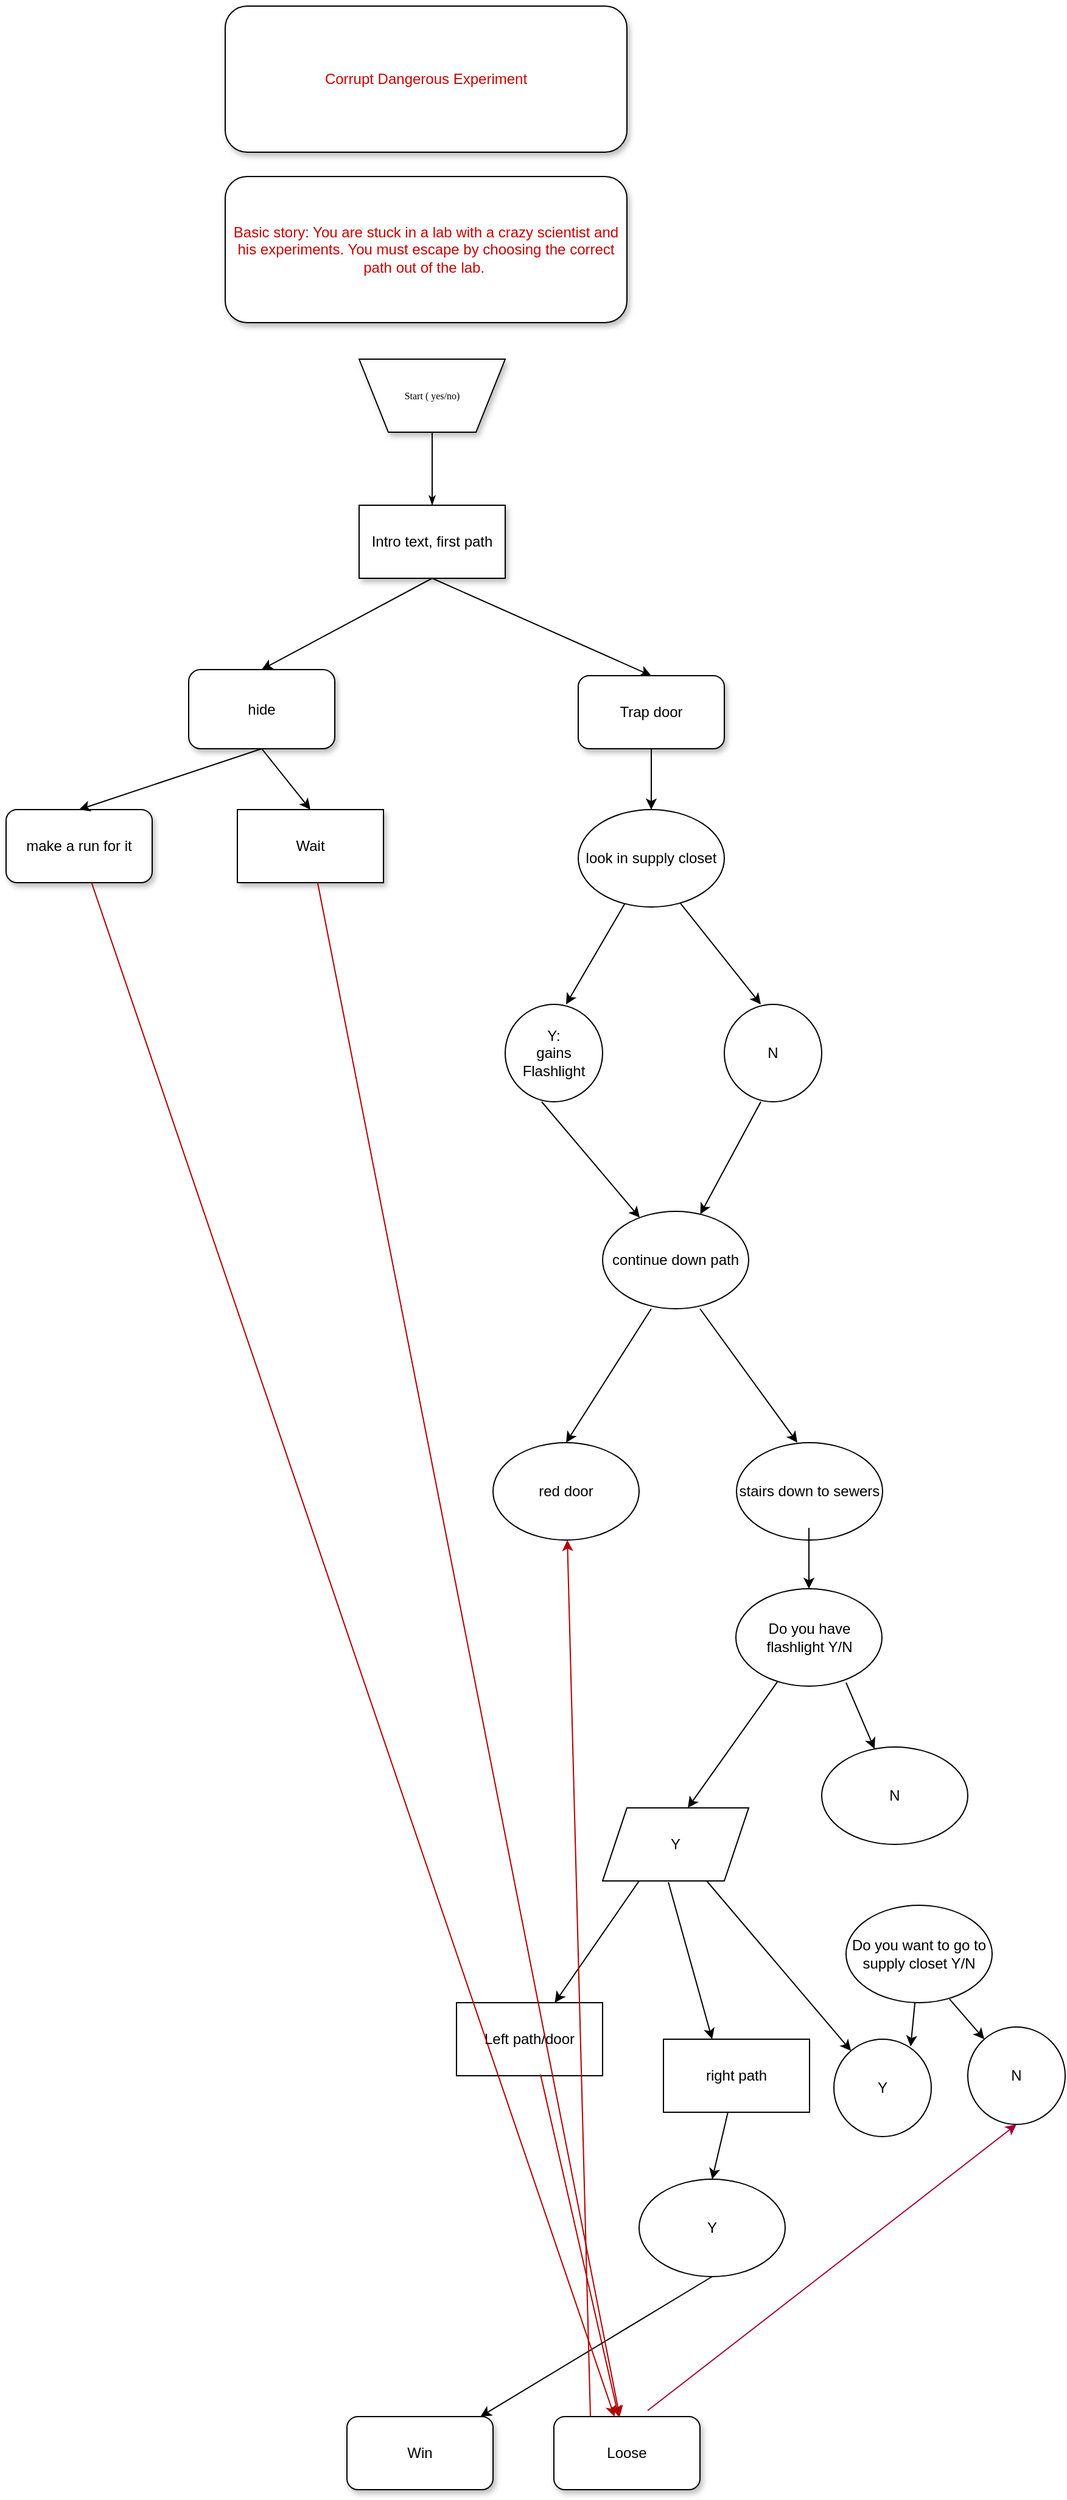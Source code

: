 <mxfile version="17.1.2" type="github">
  <diagram name="Page-1" id="edf60f1a-56cd-e834-aa8a-f176f3a09ee4">
    <mxGraphModel dx="1422" dy="1644" grid="1" gridSize="10" guides="1" tooltips="1" connect="1" arrows="1" fold="1" page="1" pageScale="1" pageWidth="1100" pageHeight="850" background="none" math="0" shadow="0">
      <root>
        <mxCell id="0" />
        <mxCell id="1" parent="0" />
        <mxCell id="60e70716793133e9-31" style="edgeStyle=orthogonalEdgeStyle;rounded=0;html=1;labelBackgroundColor=none;startSize=5;endArrow=classicThin;endFill=1;endSize=5;jettySize=auto;orthogonalLoop=1;strokeWidth=1;fontFamily=Verdana;fontSize=8" parent="1" source="60e70716793133e9-2" edge="1">
          <mxGeometry relative="1" as="geometry">
            <mxPoint x="570" y="-100" as="targetPoint" />
            <Array as="points">
              <mxPoint x="570" y="-110" />
            </Array>
          </mxGeometry>
        </mxCell>
        <mxCell id="60e70716793133e9-2" value="Start ( yes/no)" style="shape=trapezoid;whiteSpace=wrap;html=1;rounded=0;shadow=1;labelBackgroundColor=none;strokeWidth=1;fontFamily=Verdana;fontSize=8;align=center;flipV=1;" parent="1" vertex="1">
          <mxGeometry x="510" y="-220" width="120" height="60" as="geometry" />
        </mxCell>
        <mxCell id="3-9XB3UlxTxE3NfFyeRO-2" value="Intro text, first path" style="rounded=0;whiteSpace=wrap;html=1;shadow=1;" parent="1" vertex="1">
          <mxGeometry x="510" y="-100" width="120" height="60" as="geometry" />
        </mxCell>
        <mxCell id="3-9XB3UlxTxE3NfFyeRO-3" value="" style="endArrow=classic;html=1;rounded=0;entryX=0.5;entryY=0;entryDx=0;entryDy=0;exitX=0.5;exitY=1;exitDx=0;exitDy=0;" parent="1" target="3-9XB3UlxTxE3NfFyeRO-7" edge="1" source="3-9XB3UlxTxE3NfFyeRO-2">
          <mxGeometry width="50" height="50" relative="1" as="geometry">
            <mxPoint x="540" y="-40" as="sourcePoint" />
            <mxPoint x="470" y="40" as="targetPoint" />
          </mxGeometry>
        </mxCell>
        <mxCell id="3-9XB3UlxTxE3NfFyeRO-6" value="Trap door" style="rounded=1;whiteSpace=wrap;html=1;shadow=1;" parent="1" vertex="1">
          <mxGeometry x="690" y="40" width="120" height="60" as="geometry" />
        </mxCell>
        <mxCell id="3-9XB3UlxTxE3NfFyeRO-7" value="hide" style="rounded=1;whiteSpace=wrap;html=1;shadow=1;" parent="1" vertex="1">
          <mxGeometry x="370" y="35" width="120" height="65" as="geometry" />
        </mxCell>
        <mxCell id="3-9XB3UlxTxE3NfFyeRO-32" value="Loose" style="rounded=1;whiteSpace=wrap;html=1;shadow=1;" parent="1" vertex="1">
          <mxGeometry x="670" y="1470" width="120" height="60" as="geometry" />
        </mxCell>
        <mxCell id="3-9XB3UlxTxE3NfFyeRO-33" value="Win" style="rounded=1;whiteSpace=wrap;html=1;shadow=1;" parent="1" vertex="1">
          <mxGeometry x="500" y="1470" width="120" height="60" as="geometry" />
        </mxCell>
        <mxCell id="3-9XB3UlxTxE3NfFyeRO-95" value="Corrupt Dangerous Experiment" style="rounded=1;whiteSpace=wrap;html=1;shadow=1;fontColor=#CC0000;" parent="1" vertex="1">
          <mxGeometry x="400" y="-510" width="330" height="120" as="geometry" />
        </mxCell>
        <mxCell id="3-9XB3UlxTxE3NfFyeRO-97" value="Basic story: You are stuck in a lab with a crazy scientist and his experiments. You must escape by choosing the correct path out of the lab.&amp;nbsp;" style="rounded=1;whiteSpace=wrap;html=1;shadow=1;fontColor=#CC0000;" parent="1" vertex="1">
          <mxGeometry x="400" y="-370" width="330" height="120" as="geometry" />
        </mxCell>
        <mxCell id="DnY-BvmMV0OAxqjVJdHj-3" value="" style="endArrow=classic;html=1;rounded=0;entryX=0.5;entryY=0;entryDx=0;entryDy=0;exitX=0.5;exitY=1;exitDx=0;exitDy=0;" edge="1" parent="1" source="3-9XB3UlxTxE3NfFyeRO-2" target="3-9XB3UlxTxE3NfFyeRO-6">
          <mxGeometry width="50" height="50" relative="1" as="geometry">
            <mxPoint x="520" y="180" as="sourcePoint" />
            <mxPoint x="570" y="130" as="targetPoint" />
          </mxGeometry>
        </mxCell>
        <mxCell id="DnY-BvmMV0OAxqjVJdHj-4" value="look in supply closet" style="ellipse;whiteSpace=wrap;html=1;" vertex="1" parent="1">
          <mxGeometry x="690" y="150" width="120" height="80" as="geometry" />
        </mxCell>
        <mxCell id="DnY-BvmMV0OAxqjVJdHj-5" value="" style="endArrow=classic;html=1;rounded=0;" edge="1" parent="1" source="DnY-BvmMV0OAxqjVJdHj-4">
          <mxGeometry width="50" height="50" relative="1" as="geometry">
            <mxPoint x="730" y="230" as="sourcePoint" />
            <mxPoint x="680" y="310" as="targetPoint" />
          </mxGeometry>
        </mxCell>
        <mxCell id="DnY-BvmMV0OAxqjVJdHj-6" value="" style="endArrow=classic;html=1;rounded=0;exitX=0.7;exitY=0.963;exitDx=0;exitDy=0;exitPerimeter=0;" edge="1" parent="1" source="DnY-BvmMV0OAxqjVJdHj-4">
          <mxGeometry width="50" height="50" relative="1" as="geometry">
            <mxPoint x="820" y="270" as="sourcePoint" />
            <mxPoint x="840" y="310" as="targetPoint" />
          </mxGeometry>
        </mxCell>
        <mxCell id="DnY-BvmMV0OAxqjVJdHj-7" value="N" style="ellipse;whiteSpace=wrap;html=1;aspect=fixed;" vertex="1" parent="1">
          <mxGeometry x="810" y="310" width="80" height="80" as="geometry" />
        </mxCell>
        <mxCell id="DnY-BvmMV0OAxqjVJdHj-8" value="Y:&lt;br&gt;gains Flashlight" style="ellipse;whiteSpace=wrap;html=1;aspect=fixed;" vertex="1" parent="1">
          <mxGeometry x="630" y="310" width="80" height="80" as="geometry" />
        </mxCell>
        <mxCell id="DnY-BvmMV0OAxqjVJdHj-9" value="" style="endArrow=classic;html=1;rounded=0;" edge="1" parent="1" target="DnY-BvmMV0OAxqjVJdHj-11">
          <mxGeometry width="50" height="50" relative="1" as="geometry">
            <mxPoint x="840" y="390" as="sourcePoint" />
            <mxPoint x="810" y="500" as="targetPoint" />
          </mxGeometry>
        </mxCell>
        <mxCell id="DnY-BvmMV0OAxqjVJdHj-10" value="" style="endArrow=classic;html=1;rounded=0;" edge="1" parent="1" target="DnY-BvmMV0OAxqjVJdHj-11">
          <mxGeometry width="50" height="50" relative="1" as="geometry">
            <mxPoint x="660" y="390" as="sourcePoint" />
            <mxPoint x="710" y="500" as="targetPoint" />
          </mxGeometry>
        </mxCell>
        <mxCell id="DnY-BvmMV0OAxqjVJdHj-11" value="continue down path" style="ellipse;whiteSpace=wrap;html=1;" vertex="1" parent="1">
          <mxGeometry x="710" y="480" width="120" height="80" as="geometry" />
        </mxCell>
        <mxCell id="DnY-BvmMV0OAxqjVJdHj-12" value="" style="endArrow=classic;html=1;rounded=0;" edge="1" parent="1">
          <mxGeometry width="50" height="50" relative="1" as="geometry">
            <mxPoint x="750" y="560" as="sourcePoint" />
            <mxPoint x="680" y="670" as="targetPoint" />
          </mxGeometry>
        </mxCell>
        <mxCell id="DnY-BvmMV0OAxqjVJdHj-13" value="" style="endArrow=classic;html=1;rounded=0;" edge="1" parent="1">
          <mxGeometry width="50" height="50" relative="1" as="geometry">
            <mxPoint x="790" y="560" as="sourcePoint" />
            <mxPoint x="870" y="670" as="targetPoint" />
          </mxGeometry>
        </mxCell>
        <mxCell id="DnY-BvmMV0OAxqjVJdHj-14" value="red door" style="ellipse;whiteSpace=wrap;html=1;" vertex="1" parent="1">
          <mxGeometry x="620" y="670" width="120" height="80" as="geometry" />
        </mxCell>
        <mxCell id="DnY-BvmMV0OAxqjVJdHj-15" value="stairs down to sewers" style="ellipse;whiteSpace=wrap;html=1;" vertex="1" parent="1">
          <mxGeometry x="820" y="670" width="120" height="80" as="geometry" />
        </mxCell>
        <mxCell id="DnY-BvmMV0OAxqjVJdHj-16" value="" style="endArrow=classic;html=1;rounded=0;" edge="1" parent="1" target="DnY-BvmMV0OAxqjVJdHj-17">
          <mxGeometry width="50" height="50" relative="1" as="geometry">
            <mxPoint x="879.5" y="740" as="sourcePoint" />
            <mxPoint x="879.5" y="830" as="targetPoint" />
            <Array as="points">
              <mxPoint x="879.5" y="790" />
            </Array>
          </mxGeometry>
        </mxCell>
        <mxCell id="DnY-BvmMV0OAxqjVJdHj-17" value="Do you have flashlight Y/N" style="ellipse;whiteSpace=wrap;html=1;" vertex="1" parent="1">
          <mxGeometry x="819.5" y="790" width="120" height="80" as="geometry" />
        </mxCell>
        <mxCell id="DnY-BvmMV0OAxqjVJdHj-18" value="" style="endArrow=classic;html=1;rounded=0;" edge="1" parent="1" source="DnY-BvmMV0OAxqjVJdHj-17">
          <mxGeometry width="50" height="50" relative="1" as="geometry">
            <mxPoint x="520" y="1070" as="sourcePoint" />
            <mxPoint x="780" y="970" as="targetPoint" />
          </mxGeometry>
        </mxCell>
        <mxCell id="DnY-BvmMV0OAxqjVJdHj-19" value="" style="endArrow=classic;html=1;rounded=0;exitX=0.754;exitY=0.963;exitDx=0;exitDy=0;exitPerimeter=0;" edge="1" parent="1" source="DnY-BvmMV0OAxqjVJdHj-17" target="DnY-BvmMV0OAxqjVJdHj-20">
          <mxGeometry width="50" height="50" relative="1" as="geometry">
            <mxPoint x="520" y="1070" as="sourcePoint" />
            <mxPoint x="950" y="960" as="targetPoint" />
          </mxGeometry>
        </mxCell>
        <mxCell id="DnY-BvmMV0OAxqjVJdHj-20" value="N" style="ellipse;whiteSpace=wrap;html=1;" vertex="1" parent="1">
          <mxGeometry x="890" y="920" width="120" height="80" as="geometry" />
        </mxCell>
        <mxCell id="DnY-BvmMV0OAxqjVJdHj-21" value="Y" style="shape=parallelogram;perimeter=parallelogramPerimeter;whiteSpace=wrap;html=1;fixedSize=1;" vertex="1" parent="1">
          <mxGeometry x="710" y="970" width="120" height="60" as="geometry" />
        </mxCell>
        <mxCell id="DnY-BvmMV0OAxqjVJdHj-22" value="" style="endArrow=classic;html=1;rounded=0;exitX=0.45;exitY=1.017;exitDx=0;exitDy=0;exitPerimeter=0;" edge="1" parent="1" source="DnY-BvmMV0OAxqjVJdHj-21">
          <mxGeometry width="50" height="50" relative="1" as="geometry">
            <mxPoint x="520" y="1070" as="sourcePoint" />
            <mxPoint x="800" y="1160" as="targetPoint" />
          </mxGeometry>
        </mxCell>
        <mxCell id="DnY-BvmMV0OAxqjVJdHj-23" value="" style="endArrow=classic;html=1;rounded=0;exitX=0.25;exitY=1;exitDx=0;exitDy=0;" edge="1" parent="1" source="DnY-BvmMV0OAxqjVJdHj-21" target="DnY-BvmMV0OAxqjVJdHj-24">
          <mxGeometry width="50" height="50" relative="1" as="geometry">
            <mxPoint x="520" y="1070" as="sourcePoint" />
            <mxPoint x="650" y="1150" as="targetPoint" />
          </mxGeometry>
        </mxCell>
        <mxCell id="DnY-BvmMV0OAxqjVJdHj-24" value="Left path/door" style="rounded=0;whiteSpace=wrap;html=1;" vertex="1" parent="1">
          <mxGeometry x="590" y="1130" width="120" height="60" as="geometry" />
        </mxCell>
        <mxCell id="DnY-BvmMV0OAxqjVJdHj-25" value="right path" style="rounded=0;whiteSpace=wrap;html=1;" vertex="1" parent="1">
          <mxGeometry x="760" y="1160" width="120" height="60" as="geometry" />
        </mxCell>
        <mxCell id="DnY-BvmMV0OAxqjVJdHj-26" value="" style="endArrow=classic;html=1;rounded=0;exitX=0.575;exitY=0.983;exitDx=0;exitDy=0;exitPerimeter=0;fillColor=#e51400;strokeColor=#B20000;" edge="1" parent="1" source="DnY-BvmMV0OAxqjVJdHj-24" target="3-9XB3UlxTxE3NfFyeRO-32">
          <mxGeometry width="50" height="50" relative="1" as="geometry">
            <mxPoint x="520" y="1270" as="sourcePoint" />
            <mxPoint x="610" y="1340" as="targetPoint" />
          </mxGeometry>
        </mxCell>
        <mxCell id="DnY-BvmMV0OAxqjVJdHj-34" value="Y" style="ellipse;whiteSpace=wrap;html=1;" vertex="1" parent="1">
          <mxGeometry x="740" y="1275" width="120" height="80" as="geometry" />
        </mxCell>
        <mxCell id="DnY-BvmMV0OAxqjVJdHj-35" value="" style="endArrow=classic;html=1;rounded=0;entryX=0.5;entryY=0;entryDx=0;entryDy=0;" edge="1" parent="1" source="DnY-BvmMV0OAxqjVJdHj-25" target="DnY-BvmMV0OAxqjVJdHj-34">
          <mxGeometry width="50" height="50" relative="1" as="geometry">
            <mxPoint x="787.574" y="1508.284" as="sourcePoint" />
            <mxPoint x="570" y="1520" as="targetPoint" />
          </mxGeometry>
        </mxCell>
        <mxCell id="DnY-BvmMV0OAxqjVJdHj-36" value="" style="endArrow=classic;html=1;rounded=0;exitX=0.5;exitY=1;exitDx=0;exitDy=0;" edge="1" parent="1" source="DnY-BvmMV0OAxqjVJdHj-34" target="3-9XB3UlxTxE3NfFyeRO-33">
          <mxGeometry width="50" height="50" relative="1" as="geometry">
            <mxPoint x="520" y="1570" as="sourcePoint" />
            <mxPoint x="570" y="1520" as="targetPoint" />
          </mxGeometry>
        </mxCell>
        <mxCell id="DnY-BvmMV0OAxqjVJdHj-39" value="" style="endArrow=classic;html=1;rounded=0;exitX=0.25;exitY=0;exitDx=0;exitDy=0;fillColor=#e51400;strokeColor=#B20000;" edge="1" parent="1" source="3-9XB3UlxTxE3NfFyeRO-32" target="DnY-BvmMV0OAxqjVJdHj-14">
          <mxGeometry width="50" height="50" relative="1" as="geometry">
            <mxPoint x="520" y="1270" as="sourcePoint" />
            <mxPoint x="601.212" y="909.992" as="targetPoint" />
          </mxGeometry>
        </mxCell>
        <mxCell id="DnY-BvmMV0OAxqjVJdHj-40" value="Do you want to go to supply closet Y/N" style="ellipse;whiteSpace=wrap;html=1;" vertex="1" parent="1">
          <mxGeometry x="910" y="1050" width="120" height="80" as="geometry" />
        </mxCell>
        <mxCell id="DnY-BvmMV0OAxqjVJdHj-42" value="Y" style="ellipse;whiteSpace=wrap;html=1;aspect=fixed;" vertex="1" parent="1">
          <mxGeometry x="900" y="1160" width="80" height="80" as="geometry" />
        </mxCell>
        <mxCell id="DnY-BvmMV0OAxqjVJdHj-43" value="" style="endArrow=classic;html=1;rounded=0;entryX=0.788;entryY=0.075;entryDx=0;entryDy=0;entryPerimeter=0;" edge="1" parent="1" source="DnY-BvmMV0OAxqjVJdHj-40" target="DnY-BvmMV0OAxqjVJdHj-42">
          <mxGeometry width="50" height="50" relative="1" as="geometry">
            <mxPoint x="520" y="1220" as="sourcePoint" />
            <mxPoint x="570" y="1170" as="targetPoint" />
          </mxGeometry>
        </mxCell>
        <mxCell id="DnY-BvmMV0OAxqjVJdHj-44" value="N" style="ellipse;whiteSpace=wrap;html=1;aspect=fixed;" vertex="1" parent="1">
          <mxGeometry x="1010" y="1150" width="80" height="80" as="geometry" />
        </mxCell>
        <mxCell id="DnY-BvmMV0OAxqjVJdHj-45" value="" style="endArrow=classic;html=1;rounded=0;" edge="1" parent="1" source="DnY-BvmMV0OAxqjVJdHj-21" target="DnY-BvmMV0OAxqjVJdHj-42">
          <mxGeometry width="50" height="50" relative="1" as="geometry">
            <mxPoint x="520" y="1020" as="sourcePoint" />
            <mxPoint x="570" y="970" as="targetPoint" />
          </mxGeometry>
        </mxCell>
        <mxCell id="DnY-BvmMV0OAxqjVJdHj-46" value="" style="endArrow=classic;html=1;rounded=0;exitX=0.708;exitY=0.963;exitDx=0;exitDy=0;exitPerimeter=0;" edge="1" parent="1" source="DnY-BvmMV0OAxqjVJdHj-40" target="DnY-BvmMV0OAxqjVJdHj-44">
          <mxGeometry width="50" height="50" relative="1" as="geometry">
            <mxPoint x="520" y="1020" as="sourcePoint" />
            <mxPoint x="570" y="970" as="targetPoint" />
          </mxGeometry>
        </mxCell>
        <mxCell id="DnY-BvmMV0OAxqjVJdHj-47" value="" style="endArrow=classic;html=1;rounded=0;entryX=0.5;entryY=1;entryDx=0;entryDy=0;exitX=0.642;exitY=-0.083;exitDx=0;exitDy=0;exitPerimeter=0;fillColor=#d80073;strokeColor=#A50040;" edge="1" parent="1" source="3-9XB3UlxTxE3NfFyeRO-32" target="DnY-BvmMV0OAxqjVJdHj-44">
          <mxGeometry width="50" height="50" relative="1" as="geometry">
            <mxPoint x="520" y="1220" as="sourcePoint" />
            <mxPoint x="570" y="1170" as="targetPoint" />
          </mxGeometry>
        </mxCell>
        <mxCell id="DnY-BvmMV0OAxqjVJdHj-48" value="" style="endArrow=classic;html=1;rounded=0;entryX=0.5;entryY=0;entryDx=0;entryDy=0;" edge="1" parent="1" source="3-9XB3UlxTxE3NfFyeRO-6" target="DnY-BvmMV0OAxqjVJdHj-4">
          <mxGeometry width="50" height="50" relative="1" as="geometry">
            <mxPoint x="520" y="20" as="sourcePoint" />
            <mxPoint x="570" y="-30" as="targetPoint" />
          </mxGeometry>
        </mxCell>
        <mxCell id="DnY-BvmMV0OAxqjVJdHj-49" value="Wait" style="rounded=0;whiteSpace=wrap;html=1;shadow=1;" vertex="1" parent="1">
          <mxGeometry x="410" y="150" width="120" height="60" as="geometry" />
        </mxCell>
        <mxCell id="DnY-BvmMV0OAxqjVJdHj-50" value="make a run for it" style="rounded=1;whiteSpace=wrap;html=1;shadow=1;" vertex="1" parent="1">
          <mxGeometry x="220" y="150" width="120" height="60" as="geometry" />
        </mxCell>
        <mxCell id="DnY-BvmMV0OAxqjVJdHj-51" value="" style="endArrow=classic;html=1;rounded=0;entryX=0.5;entryY=0;entryDx=0;entryDy=0;exitX=0.5;exitY=1;exitDx=0;exitDy=0;" edge="1" parent="1" source="3-9XB3UlxTxE3NfFyeRO-7" target="DnY-BvmMV0OAxqjVJdHj-49">
          <mxGeometry width="50" height="50" relative="1" as="geometry">
            <mxPoint x="520" y="310" as="sourcePoint" />
            <mxPoint x="570" y="260" as="targetPoint" />
          </mxGeometry>
        </mxCell>
        <mxCell id="DnY-BvmMV0OAxqjVJdHj-52" value="" style="endArrow=classic;html=1;rounded=0;entryX=0.5;entryY=0;entryDx=0;entryDy=0;exitX=0.5;exitY=1;exitDx=0;exitDy=0;" edge="1" parent="1" source="3-9XB3UlxTxE3NfFyeRO-7" target="DnY-BvmMV0OAxqjVJdHj-50">
          <mxGeometry width="50" height="50" relative="1" as="geometry">
            <mxPoint x="520" y="510" as="sourcePoint" />
            <mxPoint x="570" y="460" as="targetPoint" />
          </mxGeometry>
        </mxCell>
        <mxCell id="DnY-BvmMV0OAxqjVJdHj-53" value="" style="endArrow=classic;html=1;rounded=0;fillColor=#e51400;strokeColor=#B20000;" edge="1" parent="1" source="DnY-BvmMV0OAxqjVJdHj-50" target="3-9XB3UlxTxE3NfFyeRO-32">
          <mxGeometry width="50" height="50" relative="1" as="geometry">
            <mxPoint x="520" y="510" as="sourcePoint" />
            <mxPoint x="410" y="680" as="targetPoint" />
          </mxGeometry>
        </mxCell>
        <mxCell id="DnY-BvmMV0OAxqjVJdHj-54" value="" style="endArrow=classic;html=1;rounded=0;fillColor=#e51400;strokeColor=#B20000;" edge="1" parent="1" source="DnY-BvmMV0OAxqjVJdHj-49" target="3-9XB3UlxTxE3NfFyeRO-32">
          <mxGeometry width="50" height="50" relative="1" as="geometry">
            <mxPoint x="520" y="510" as="sourcePoint" />
            <mxPoint x="570" y="460" as="targetPoint" />
          </mxGeometry>
        </mxCell>
      </root>
    </mxGraphModel>
  </diagram>
</mxfile>
